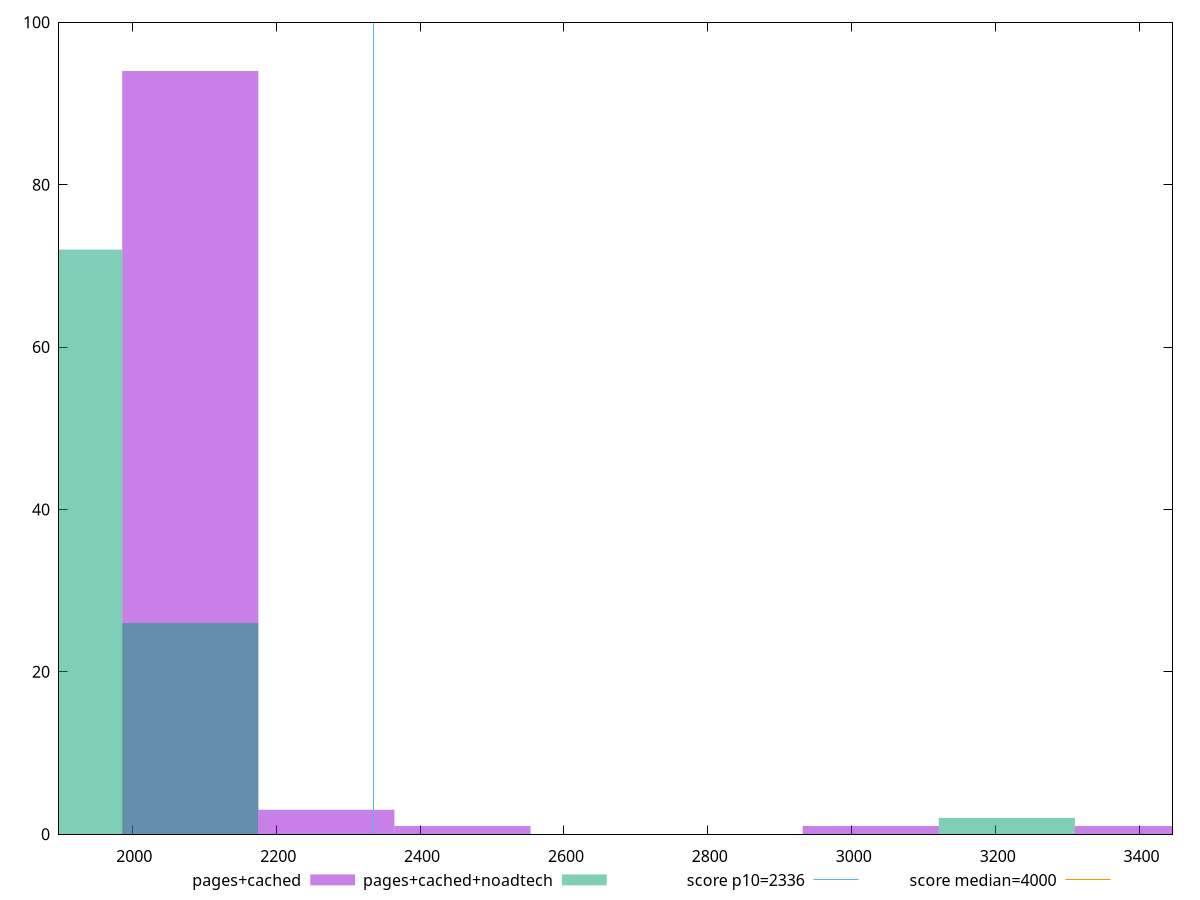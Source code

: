 reset

$pagesCached <<EOF
3404.7189231443585 1
3026.4168205727633 1
2080.6615641437747 94
2458.96366671537 1
2269.8126154295724 3
EOF

$pagesCachedNoadtech <<EOF
3215.567871858561 2
1891.5105128579771 72
2080.6615641437747 26
EOF

set key outside below
set boxwidth 189.1510512857977
set xrange [1898.2045000000003:3445.8105000000005]
set yrange [0:100]
set trange [0:100]
set style fill transparent solid 0.5 noborder

set parametric
set terminal svg size 640, 500 enhanced background rgb 'white'
set output "report_00017_2021-02-10T15-08-03.406Z/first-contentful-paint/comparison/histogram/1_vs_2.svg"

plot $pagesCached title "pages+cached" with boxes, \
     $pagesCachedNoadtech title "pages+cached+noadtech" with boxes, \
     2336,t title "score p10=2336", \
     4000,t title "score median=4000"

reset
